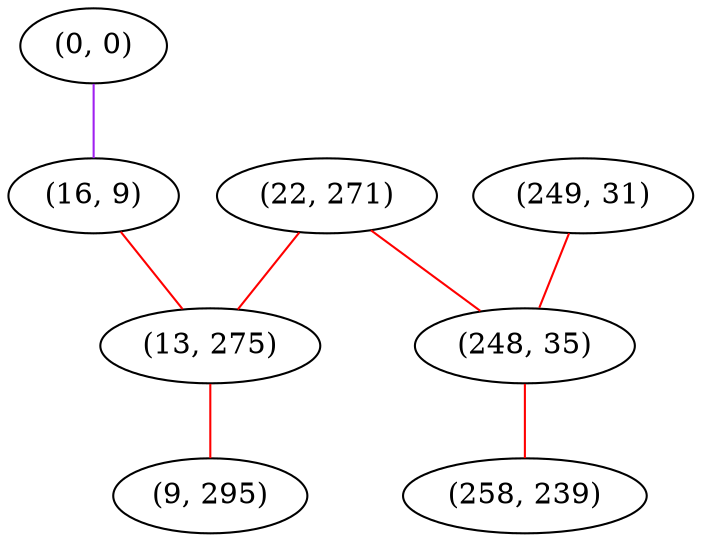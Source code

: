 graph "" {
"(0, 0)";
"(249, 31)";
"(16, 9)";
"(22, 271)";
"(248, 35)";
"(13, 275)";
"(258, 239)";
"(9, 295)";
"(0, 0)" -- "(16, 9)"  [color=purple, key=0, weight=4];
"(249, 31)" -- "(248, 35)"  [color=red, key=0, weight=1];
"(16, 9)" -- "(13, 275)"  [color=red, key=0, weight=1];
"(22, 271)" -- "(248, 35)"  [color=red, key=0, weight=1];
"(22, 271)" -- "(13, 275)"  [color=red, key=0, weight=1];
"(248, 35)" -- "(258, 239)"  [color=red, key=0, weight=1];
"(13, 275)" -- "(9, 295)"  [color=red, key=0, weight=1];
}
